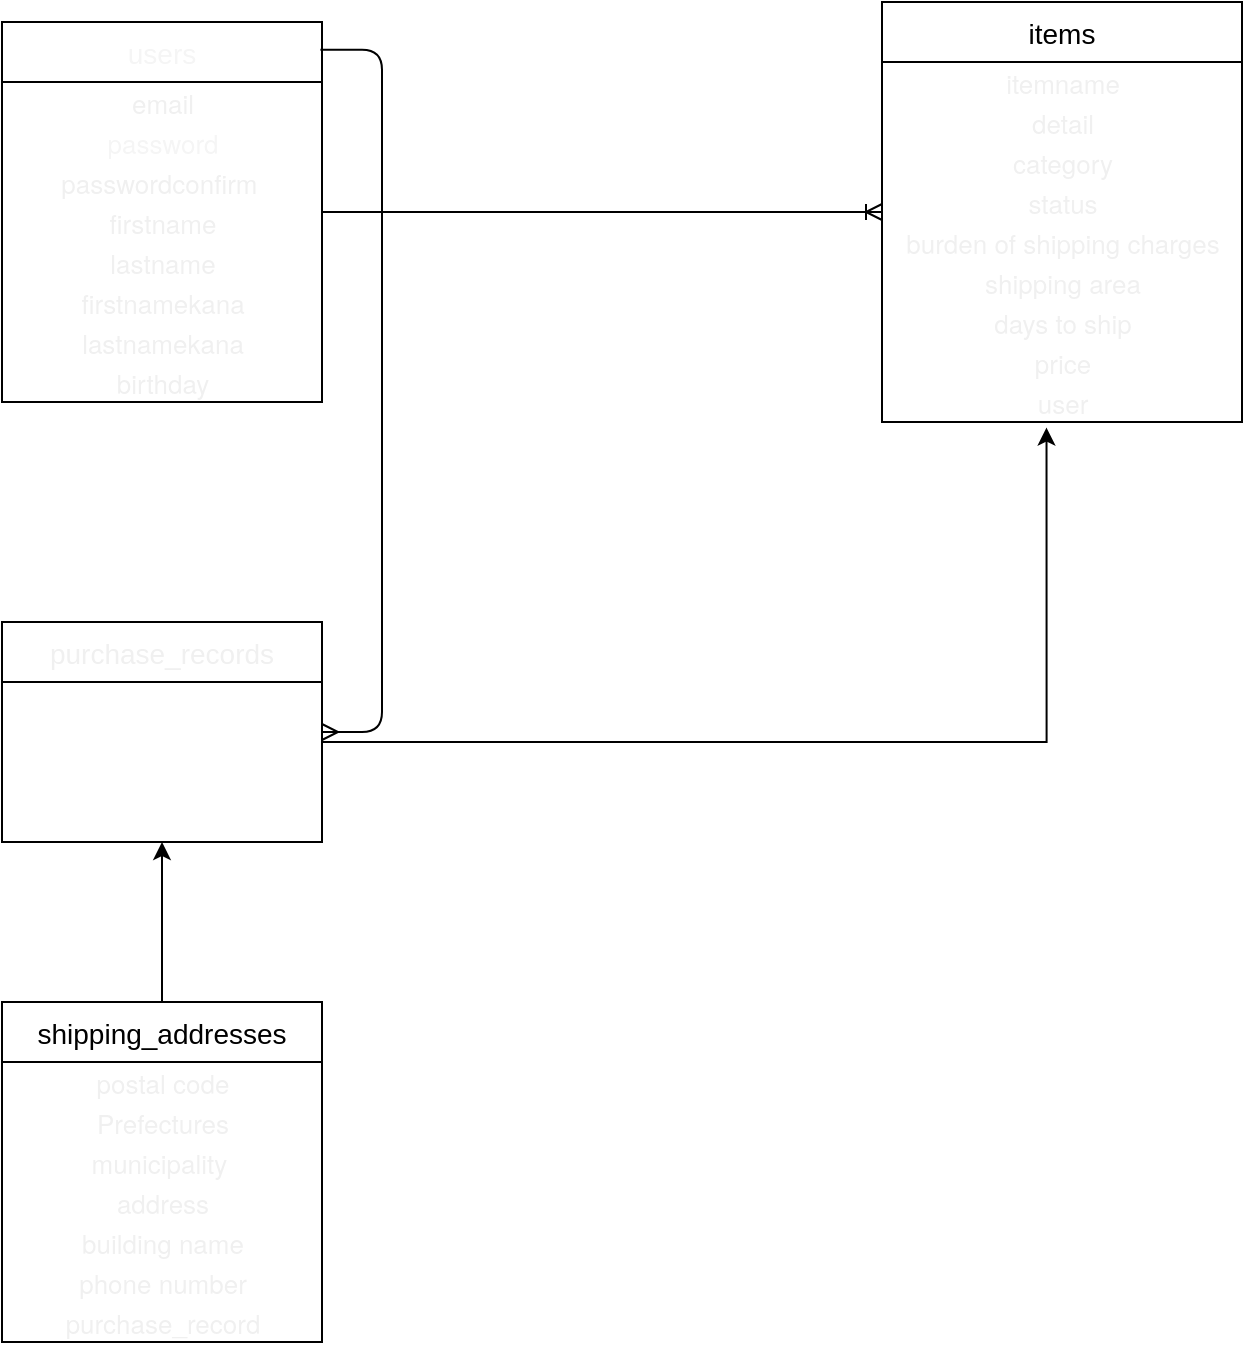 <mxfile>
    <diagram id="HUGXoQ8isnVOg2FBGazs" name="ページ1">
        <mxGraphModel dx="954" dy="859" grid="1" gridSize="10" guides="1" tooltips="1" connect="1" arrows="1" fold="1" page="1" pageScale="1" pageWidth="827" pageHeight="1169" math="0" shadow="0">
            <root>
                <mxCell id="0"/>
                <mxCell id="1" parent="0"/>
                <mxCell id="119RQgGnVpth44yNPDYI-1" value="users" style="swimlane;fontStyle=0;childLayout=stackLayout;horizontal=1;startSize=30;horizontalStack=0;resizeParent=1;resizeParentMax=0;resizeLast=0;collapsible=1;marginBottom=0;align=center;fontSize=14;fontColor=#F5F5F5;" parent="1" vertex="1">
                    <mxGeometry x="20" y="50" width="160" height="190" as="geometry">
                        <mxRectangle x="20" y="50" width="70" height="30" as="alternateBounds"/>
                    </mxGeometry>
                </mxCell>
                <mxCell id="4" value="&lt;div style=&quot;text-align: justify&quot;&gt;&lt;p class=&quot;p1&quot; style=&quot;margin: 0px; font-stretch: normal; font-size: 13px; line-height: normal; font-family: &amp;quot;helvetica neue&amp;quot;;&quot;&gt;email&lt;/p&gt;&lt;/div&gt;" style="text;html=1;align=center;verticalAlign=middle;resizable=0;points=[];autosize=1;fontColor=#F0F0F0;" vertex="1" parent="119RQgGnVpth44yNPDYI-1">
                    <mxGeometry y="30" width="160" height="20" as="geometry"/>
                </mxCell>
                <mxCell id="5" value="&lt;div style=&quot;text-align: justify&quot;&gt;&lt;p class=&quot;p1&quot; style=&quot;margin: 0px ; font-stretch: normal ; font-size: 13px ; line-height: normal ; font-family: &amp;#34;helvetica neue&amp;#34;&quot;&gt;&lt;font color=&quot;#f5f5f5&quot;&gt;password&lt;/font&gt;&lt;/p&gt;&lt;/div&gt;" style="text;html=1;align=center;verticalAlign=middle;resizable=0;points=[];autosize=1;strokeColor=none;" vertex="1" parent="119RQgGnVpth44yNPDYI-1">
                    <mxGeometry y="50" width="160" height="20" as="geometry"/>
                </mxCell>
                <mxCell id="6" value="&lt;div style=&quot;text-align: justify&quot;&gt;&lt;p class=&quot;p1&quot; style=&quot;margin: 0px; font-stretch: normal; font-size: 13px; line-height: normal; font-family: &amp;quot;helvetica neue&amp;quot;;&quot;&gt;passwordconfirm&lt;span class=&quot;Apple-converted-space&quot;&gt;&amp;nbsp;&lt;/span&gt;&lt;/p&gt;&lt;/div&gt;" style="text;html=1;align=center;verticalAlign=middle;resizable=0;points=[];autosize=1;strokeColor=none;fontColor=#F0F0F0;" vertex="1" parent="119RQgGnVpth44yNPDYI-1">
                    <mxGeometry y="70" width="160" height="20" as="geometry"/>
                </mxCell>
                <mxCell id="7" value="&lt;div style=&quot;text-align: justify&quot;&gt;&lt;p class=&quot;p1&quot; style=&quot;margin: 0px; font-stretch: normal; font-size: 13px; line-height: normal; font-family: &amp;quot;helvetica neue&amp;quot;;&quot;&gt;firstname&lt;/p&gt;&lt;/div&gt;" style="text;html=1;align=center;verticalAlign=middle;resizable=0;points=[];autosize=1;strokeColor=none;fontColor=#F0F0F0;" vertex="1" parent="119RQgGnVpth44yNPDYI-1">
                    <mxGeometry y="90" width="160" height="20" as="geometry"/>
                </mxCell>
                <mxCell id="12" value="&lt;div style=&quot;text-align: justify&quot;&gt;&lt;p class=&quot;p1&quot; style=&quot;margin: 0px; font-stretch: normal; font-size: 13px; line-height: normal; font-family: &amp;quot;helvetica neue&amp;quot;;&quot;&gt;lastname&lt;/p&gt;&lt;/div&gt;" style="text;html=1;align=center;verticalAlign=middle;resizable=0;points=[];autosize=1;strokeColor=none;fontColor=#F0F0F0;" vertex="1" parent="119RQgGnVpth44yNPDYI-1">
                    <mxGeometry y="110" width="160" height="20" as="geometry"/>
                </mxCell>
                <mxCell id="13" value="&lt;div style=&quot;text-align: justify&quot;&gt;&lt;p class=&quot;p1&quot; style=&quot;margin: 0px; font-stretch: normal; font-size: 13px; line-height: normal; font-family: &amp;quot;helvetica neue&amp;quot;;&quot;&gt;firstnamekana&lt;/p&gt;&lt;/div&gt;" style="text;html=1;align=center;verticalAlign=middle;resizable=0;points=[];autosize=1;strokeColor=none;fontColor=#F0F0F0;" vertex="1" parent="119RQgGnVpth44yNPDYI-1">
                    <mxGeometry y="130" width="160" height="20" as="geometry"/>
                </mxCell>
                <mxCell id="14" value="&lt;div style=&quot;text-align: justify&quot;&gt;&lt;p class=&quot;p1&quot; style=&quot;margin: 0px; font-stretch: normal; font-size: 13px; line-height: normal; font-family: &amp;quot;helvetica neue&amp;quot;;&quot;&gt;lastnamekana&lt;/p&gt;&lt;/div&gt;" style="text;html=1;align=center;verticalAlign=middle;resizable=0;points=[];autosize=1;strokeColor=none;fontColor=#F0F0F0;" vertex="1" parent="119RQgGnVpth44yNPDYI-1">
                    <mxGeometry y="150" width="160" height="20" as="geometry"/>
                </mxCell>
                <mxCell id="15" value="&lt;div style=&quot;text-align: justify&quot;&gt;&lt;p class=&quot;p1&quot; style=&quot;margin: 0px; font-stretch: normal; font-size: 13px; line-height: normal; font-family: &amp;quot;helvetica neue&amp;quot;;&quot;&gt;birthday&lt;/p&gt;&lt;/div&gt;" style="text;html=1;align=center;verticalAlign=middle;resizable=0;points=[];autosize=1;strokeColor=none;fontColor=#F0F0F0;" vertex="1" parent="119RQgGnVpth44yNPDYI-1">
                    <mxGeometry y="170" width="160" height="20" as="geometry"/>
                </mxCell>
                <mxCell id="57" style="edgeStyle=orthogonalEdgeStyle;rounded=0;orthogonalLoop=1;jettySize=auto;html=1;fontColor=#F0F0F0;" edge="1" parent="1" source="119RQgGnVpth44yNPDYI-13" target="52">
                    <mxGeometry relative="1" as="geometry"/>
                </mxCell>
                <mxCell id="119RQgGnVpth44yNPDYI-13" value="shipping_addresses" style="swimlane;fontStyle=0;childLayout=stackLayout;horizontal=1;startSize=30;horizontalStack=0;resizeParent=1;resizeParentMax=0;resizeLast=0;collapsible=1;marginBottom=0;align=center;fontSize=14;" parent="1" vertex="1">
                    <mxGeometry x="20" y="540" width="160" height="170" as="geometry"/>
                </mxCell>
                <mxCell id="23" value="&lt;p class=&quot;p1&quot; style=&quot;margin: 0px; font-stretch: normal; font-size: 13px; line-height: normal; font-family: &amp;quot;helvetica neue&amp;quot;;&quot;&gt;postal code&lt;/p&gt;" style="text;html=1;align=center;verticalAlign=middle;resizable=0;points=[];autosize=1;strokeColor=none;fontColor=#F0F0F0;" vertex="1" parent="119RQgGnVpth44yNPDYI-13">
                    <mxGeometry y="30" width="160" height="20" as="geometry"/>
                </mxCell>
                <mxCell id="30" value="&lt;p class=&quot;p1&quot; style=&quot;margin: 0px; font-stretch: normal; font-size: 13px; line-height: normal; font-family: &amp;quot;helvetica neue&amp;quot;;&quot;&gt;Prefectures&lt;/p&gt;" style="text;html=1;align=center;verticalAlign=middle;resizable=0;points=[];autosize=1;strokeColor=none;fontColor=#F0F0F0;" vertex="1" parent="119RQgGnVpth44yNPDYI-13">
                    <mxGeometry y="50" width="160" height="20" as="geometry"/>
                </mxCell>
                <mxCell id="31" value="&lt;p class=&quot;p1&quot; style=&quot;margin: 0px; font-stretch: normal; font-size: 13px; line-height: normal; font-family: &amp;quot;helvetica neue&amp;quot;;&quot;&gt;municipality&lt;span class=&quot;Apple-converted-space&quot;&gt;&amp;nbsp;&lt;/span&gt;&lt;/p&gt;" style="text;html=1;align=center;verticalAlign=middle;resizable=0;points=[];autosize=1;strokeColor=none;fontColor=#F0F0F0;" vertex="1" parent="119RQgGnVpth44yNPDYI-13">
                    <mxGeometry y="70" width="160" height="20" as="geometry"/>
                </mxCell>
                <mxCell id="32" value="&lt;p class=&quot;p1&quot; style=&quot;margin: 0px; font-stretch: normal; font-size: 13px; line-height: normal; font-family: &amp;quot;helvetica neue&amp;quot;;&quot;&gt;address&lt;/p&gt;" style="text;html=1;align=center;verticalAlign=middle;resizable=0;points=[];autosize=1;strokeColor=none;fontColor=#F0F0F0;" vertex="1" parent="119RQgGnVpth44yNPDYI-13">
                    <mxGeometry y="90" width="160" height="20" as="geometry"/>
                </mxCell>
                <mxCell id="33" value="&lt;p class=&quot;p1&quot; style=&quot;margin: 0px; font-stretch: normal; font-size: 13px; line-height: normal; font-family: &amp;quot;helvetica neue&amp;quot;;&quot;&gt;building name&lt;/p&gt;" style="text;html=1;align=center;verticalAlign=middle;resizable=0;points=[];autosize=1;strokeColor=none;fontColor=#F0F0F0;" vertex="1" parent="119RQgGnVpth44yNPDYI-13">
                    <mxGeometry y="110" width="160" height="20" as="geometry"/>
                </mxCell>
                <mxCell id="34" value="&lt;p class=&quot;p1&quot; style=&quot;margin: 0px; font-stretch: normal; font-size: 13px; line-height: normal; font-family: &amp;quot;helvetica neue&amp;quot;;&quot;&gt;phone number&lt;/p&gt;" style="text;html=1;align=center;verticalAlign=middle;resizable=0;points=[];autosize=1;strokeColor=none;fontColor=#F0F0F0;" vertex="1" parent="119RQgGnVpth44yNPDYI-13">
                    <mxGeometry y="130" width="160" height="20" as="geometry"/>
                </mxCell>
                <mxCell id="35" value="&lt;p class=&quot;p1&quot; style=&quot;margin: 0px; font-stretch: normal; font-size: 13px; line-height: normal; font-family: &amp;quot;helvetica neue&amp;quot;;&quot;&gt;purchase_record&lt;/p&gt;" style="text;html=1;align=center;verticalAlign=middle;resizable=0;points=[];autosize=1;strokeColor=none;fontColor=#F0F0F0;" vertex="1" parent="119RQgGnVpth44yNPDYI-13">
                    <mxGeometry y="150" width="160" height="20" as="geometry"/>
                </mxCell>
                <mxCell id="42" value="items" style="swimlane;fontStyle=0;childLayout=stackLayout;horizontal=1;startSize=30;horizontalStack=0;resizeParent=1;resizeParentMax=0;resizeLast=0;collapsible=1;marginBottom=0;align=center;fontSize=14;" vertex="1" parent="1">
                    <mxGeometry x="460" y="40" width="180" height="210" as="geometry"/>
                </mxCell>
                <mxCell id="43" value="&lt;div style=&quot;text-align: justify&quot;&gt;&lt;p class=&quot;p1&quot; style=&quot;margin: 0px; font-stretch: normal; font-size: 13px; line-height: normal; font-family: &amp;quot;helvetica neue&amp;quot;;&quot;&gt;itemname&lt;/p&gt;&lt;/div&gt;" style="text;html=1;align=center;verticalAlign=middle;resizable=0;points=[];autosize=1;strokeColor=none;fontColor=#F0F0F0;" vertex="1" parent="42">
                    <mxGeometry y="30" width="180" height="20" as="geometry"/>
                </mxCell>
                <mxCell id="44" value="&lt;div style=&quot;text-align: justify&quot;&gt;&lt;p class=&quot;p1&quot; style=&quot;margin: 0px; font-stretch: normal; font-size: 13px; line-height: normal; font-family: &amp;quot;helvetica neue&amp;quot;;&quot;&gt;detail&lt;/p&gt;&lt;/div&gt;" style="text;html=1;align=center;verticalAlign=middle;resizable=0;points=[];autosize=1;strokeColor=none;fontColor=#F0F0F0;" vertex="1" parent="42">
                    <mxGeometry y="50" width="180" height="20" as="geometry"/>
                </mxCell>
                <mxCell id="45" value="&lt;div style=&quot;text-align: justify&quot;&gt;&lt;p class=&quot;p1&quot; style=&quot;margin: 0px; font-stretch: normal; font-size: 13px; line-height: normal; font-family: &amp;quot;helvetica neue&amp;quot;;&quot;&gt;category&lt;/p&gt;&lt;/div&gt;" style="text;html=1;align=center;verticalAlign=middle;resizable=0;points=[];autosize=1;strokeColor=none;fontColor=#F0F0F0;" vertex="1" parent="42">
                    <mxGeometry y="70" width="180" height="20" as="geometry"/>
                </mxCell>
                <mxCell id="46" value="&lt;div style=&quot;text-align: justify&quot;&gt;&lt;p class=&quot;p1&quot; style=&quot;margin: 0px; font-stretch: normal; font-size: 13px; line-height: normal; font-family: &amp;quot;helvetica neue&amp;quot;;&quot;&gt;status&lt;/p&gt;&lt;/div&gt;" style="text;html=1;align=center;verticalAlign=middle;resizable=0;points=[];autosize=1;strokeColor=none;fontColor=#F0F0F0;" vertex="1" parent="42">
                    <mxGeometry y="90" width="180" height="20" as="geometry"/>
                </mxCell>
                <mxCell id="47" value="&lt;div style=&quot;text-align: justify&quot;&gt;&lt;p class=&quot;p1&quot; style=&quot;margin: 0px; font-stretch: normal; font-size: 13px; line-height: normal; font-family: &amp;quot;helvetica neue&amp;quot;;&quot;&gt;burden of shipping charges&lt;/p&gt;&lt;/div&gt;" style="text;html=1;align=center;verticalAlign=middle;resizable=0;points=[];autosize=1;strokeColor=none;fontColor=#F0F0F0;" vertex="1" parent="42">
                    <mxGeometry y="110" width="180" height="20" as="geometry"/>
                </mxCell>
                <mxCell id="48" value="&lt;div style=&quot;text-align: justify&quot;&gt;&lt;p class=&quot;p1&quot; style=&quot;margin: 0px; font-stretch: normal; font-size: 13px; line-height: normal; font-family: &amp;quot;helvetica neue&amp;quot;;&quot;&gt;shipping area&lt;/p&gt;&lt;/div&gt;" style="text;html=1;align=center;verticalAlign=middle;resizable=0;points=[];autosize=1;strokeColor=none;fontColor=#F0F0F0;" vertex="1" parent="42">
                    <mxGeometry y="130" width="180" height="20" as="geometry"/>
                </mxCell>
                <mxCell id="49" value="&lt;div style=&quot;text-align: justify&quot;&gt;&lt;p class=&quot;p1&quot; style=&quot;margin: 0px; font-stretch: normal; font-size: 13px; line-height: normal; font-family: &amp;quot;helvetica neue&amp;quot;;&quot;&gt;days to ship&lt;/p&gt;&lt;/div&gt;" style="text;html=1;align=center;verticalAlign=middle;resizable=0;points=[];autosize=1;strokeColor=none;fontColor=#F0F0F0;" vertex="1" parent="42">
                    <mxGeometry y="150" width="180" height="20" as="geometry"/>
                </mxCell>
                <mxCell id="50" value="&lt;div style=&quot;text-align: justify&quot;&gt;&lt;p class=&quot;p1&quot; style=&quot;margin: 0px; font-stretch: normal; font-size: 13px; line-height: normal; font-family: &amp;quot;helvetica neue&amp;quot;;&quot;&gt;price&lt;/p&gt;&lt;/div&gt;" style="text;html=1;align=center;verticalAlign=middle;resizable=0;points=[];autosize=1;strokeColor=none;fontColor=#F0F0F0;" vertex="1" parent="42">
                    <mxGeometry y="170" width="180" height="20" as="geometry"/>
                </mxCell>
                <mxCell id="51" value="&lt;div style=&quot;text-align: justify&quot;&gt;&lt;p class=&quot;p1&quot; style=&quot;margin: 0px; font-stretch: normal; font-size: 13px; line-height: normal; font-family: &amp;quot;helvetica neue&amp;quot;;&quot;&gt;user&lt;/p&gt;&lt;/div&gt;" style="text;html=1;align=center;verticalAlign=middle;resizable=0;points=[];autosize=1;strokeColor=none;fontColor=#F0F0F0;" vertex="1" parent="42">
                    <mxGeometry y="190" width="180" height="20" as="geometry"/>
                </mxCell>
                <mxCell id="52" value="purchase_records" style="swimlane;fontStyle=0;childLayout=stackLayout;horizontal=1;startSize=30;horizontalStack=0;resizeParent=1;resizeParentMax=0;resizeLast=0;collapsible=1;marginBottom=0;align=center;fontSize=14;fontColor=#F0F0F0;" vertex="1" parent="1">
                    <mxGeometry x="20" y="350" width="160" height="110" as="geometry"/>
                </mxCell>
                <mxCell id="53" value="&lt;p class=&quot;p1&quot; style=&quot;margin: 0px ; font-stretch: normal ; font-size: 13px ; line-height: normal ; font-family: &amp;#34;helvetica neue&amp;#34;&quot;&gt;&lt;font color=&quot;#ffffff&quot;&gt;card number&lt;/font&gt;&lt;/p&gt;" style="text;html=1;align=center;verticalAlign=middle;resizable=0;points=[];autosize=1;strokeColor=none;fontColor=#F0F0F0;" vertex="1" parent="52">
                    <mxGeometry y="30" width="160" height="20" as="geometry"/>
                </mxCell>
                <mxCell id="54" value="&lt;p class=&quot;p1&quot; style=&quot;margin: 0px ; font-stretch: normal ; font-size: 13px ; line-height: normal ; font-family: &amp;#34;helvetica neue&amp;#34;&quot;&gt;&lt;font color=&quot;#ffffff&quot;&gt;expiration date&lt;/font&gt;&lt;/p&gt;" style="text;html=1;align=center;verticalAlign=middle;resizable=0;points=[];autosize=1;strokeColor=none;fontColor=#F0F0F0;" vertex="1" parent="52">
                    <mxGeometry y="50" width="160" height="20" as="geometry"/>
                </mxCell>
                <mxCell id="55" value="&lt;p class=&quot;p1&quot; style=&quot;margin: 0px ; font-stretch: normal ; font-size: 13px ; line-height: normal ; font-family: &amp;#34;helvetica neue&amp;#34;&quot;&gt;&lt;font color=&quot;#ffffff&quot;&gt;Security code&lt;/font&gt;&lt;/p&gt;" style="text;html=1;align=center;verticalAlign=middle;resizable=0;points=[];autosize=1;strokeColor=none;fontColor=#F0F0F0;" vertex="1" parent="52">
                    <mxGeometry y="70" width="160" height="20" as="geometry"/>
                </mxCell>
                <mxCell id="56" value="&lt;p class=&quot;p1&quot; style=&quot;margin: 0px ; font-stretch: normal ; font-size: 13px ; line-height: normal ; font-family: &amp;#34;helvetica neue&amp;#34;&quot;&gt;&lt;font color=&quot;#ffffff&quot;&gt;item&lt;/font&gt;&lt;/p&gt;" style="text;html=1;align=center;verticalAlign=middle;resizable=0;points=[];autosize=1;strokeColor=none;fontColor=#F0F0F0;" vertex="1" parent="52">
                    <mxGeometry y="90" width="160" height="20" as="geometry"/>
                </mxCell>
                <mxCell id="58" style="edgeStyle=orthogonalEdgeStyle;rounded=0;orthogonalLoop=1;jettySize=auto;html=1;entryX=0.457;entryY=1.14;entryDx=0;entryDy=0;entryPerimeter=0;fontColor=#F0F0F0;" edge="1" parent="1" source="54" target="51">
                    <mxGeometry relative="1" as="geometry"/>
                </mxCell>
                <mxCell id="59" value="" style="edgeStyle=entityRelationEdgeStyle;fontSize=12;html=1;endArrow=ERmany;fontColor=#F0F0F0;exitX=0.995;exitY=0.073;exitDx=0;exitDy=0;exitPerimeter=0;" edge="1" parent="1" source="119RQgGnVpth44yNPDYI-1" target="52">
                    <mxGeometry width="100" height="100" relative="1" as="geometry">
                        <mxPoint x="310" y="400" as="sourcePoint"/>
                        <mxPoint x="410" y="300" as="targetPoint"/>
                    </mxGeometry>
                </mxCell>
                <mxCell id="60" value="" style="edgeStyle=entityRelationEdgeStyle;fontSize=12;html=1;endArrow=ERoneToMany;fontColor=#F0F0F0;" edge="1" parent="1" source="119RQgGnVpth44yNPDYI-1" target="42">
                    <mxGeometry width="100" height="100" relative="1" as="geometry">
                        <mxPoint x="310" y="400" as="sourcePoint"/>
                        <mxPoint x="410" y="300" as="targetPoint"/>
                    </mxGeometry>
                </mxCell>
            </root>
        </mxGraphModel>
    </diagram>
</mxfile>